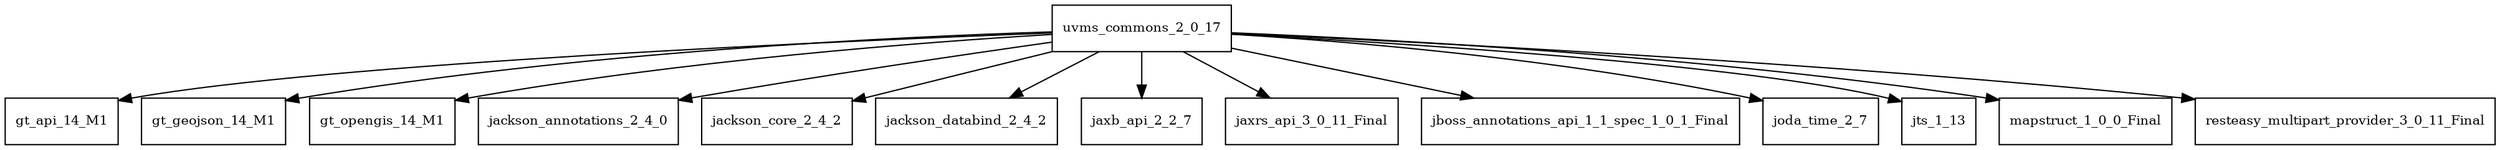 digraph uvms_commons_2_0_17_dependencies {
  node [shape = box, fontsize=10.0];
  uvms_commons_2_0_17 -> gt_api_14_M1;
  uvms_commons_2_0_17 -> gt_geojson_14_M1;
  uvms_commons_2_0_17 -> gt_opengis_14_M1;
  uvms_commons_2_0_17 -> jackson_annotations_2_4_0;
  uvms_commons_2_0_17 -> jackson_core_2_4_2;
  uvms_commons_2_0_17 -> jackson_databind_2_4_2;
  uvms_commons_2_0_17 -> jaxb_api_2_2_7;
  uvms_commons_2_0_17 -> jaxrs_api_3_0_11_Final;
  uvms_commons_2_0_17 -> jboss_annotations_api_1_1_spec_1_0_1_Final;
  uvms_commons_2_0_17 -> joda_time_2_7;
  uvms_commons_2_0_17 -> jts_1_13;
  uvms_commons_2_0_17 -> mapstruct_1_0_0_Final;
  uvms_commons_2_0_17 -> resteasy_multipart_provider_3_0_11_Final;
}
